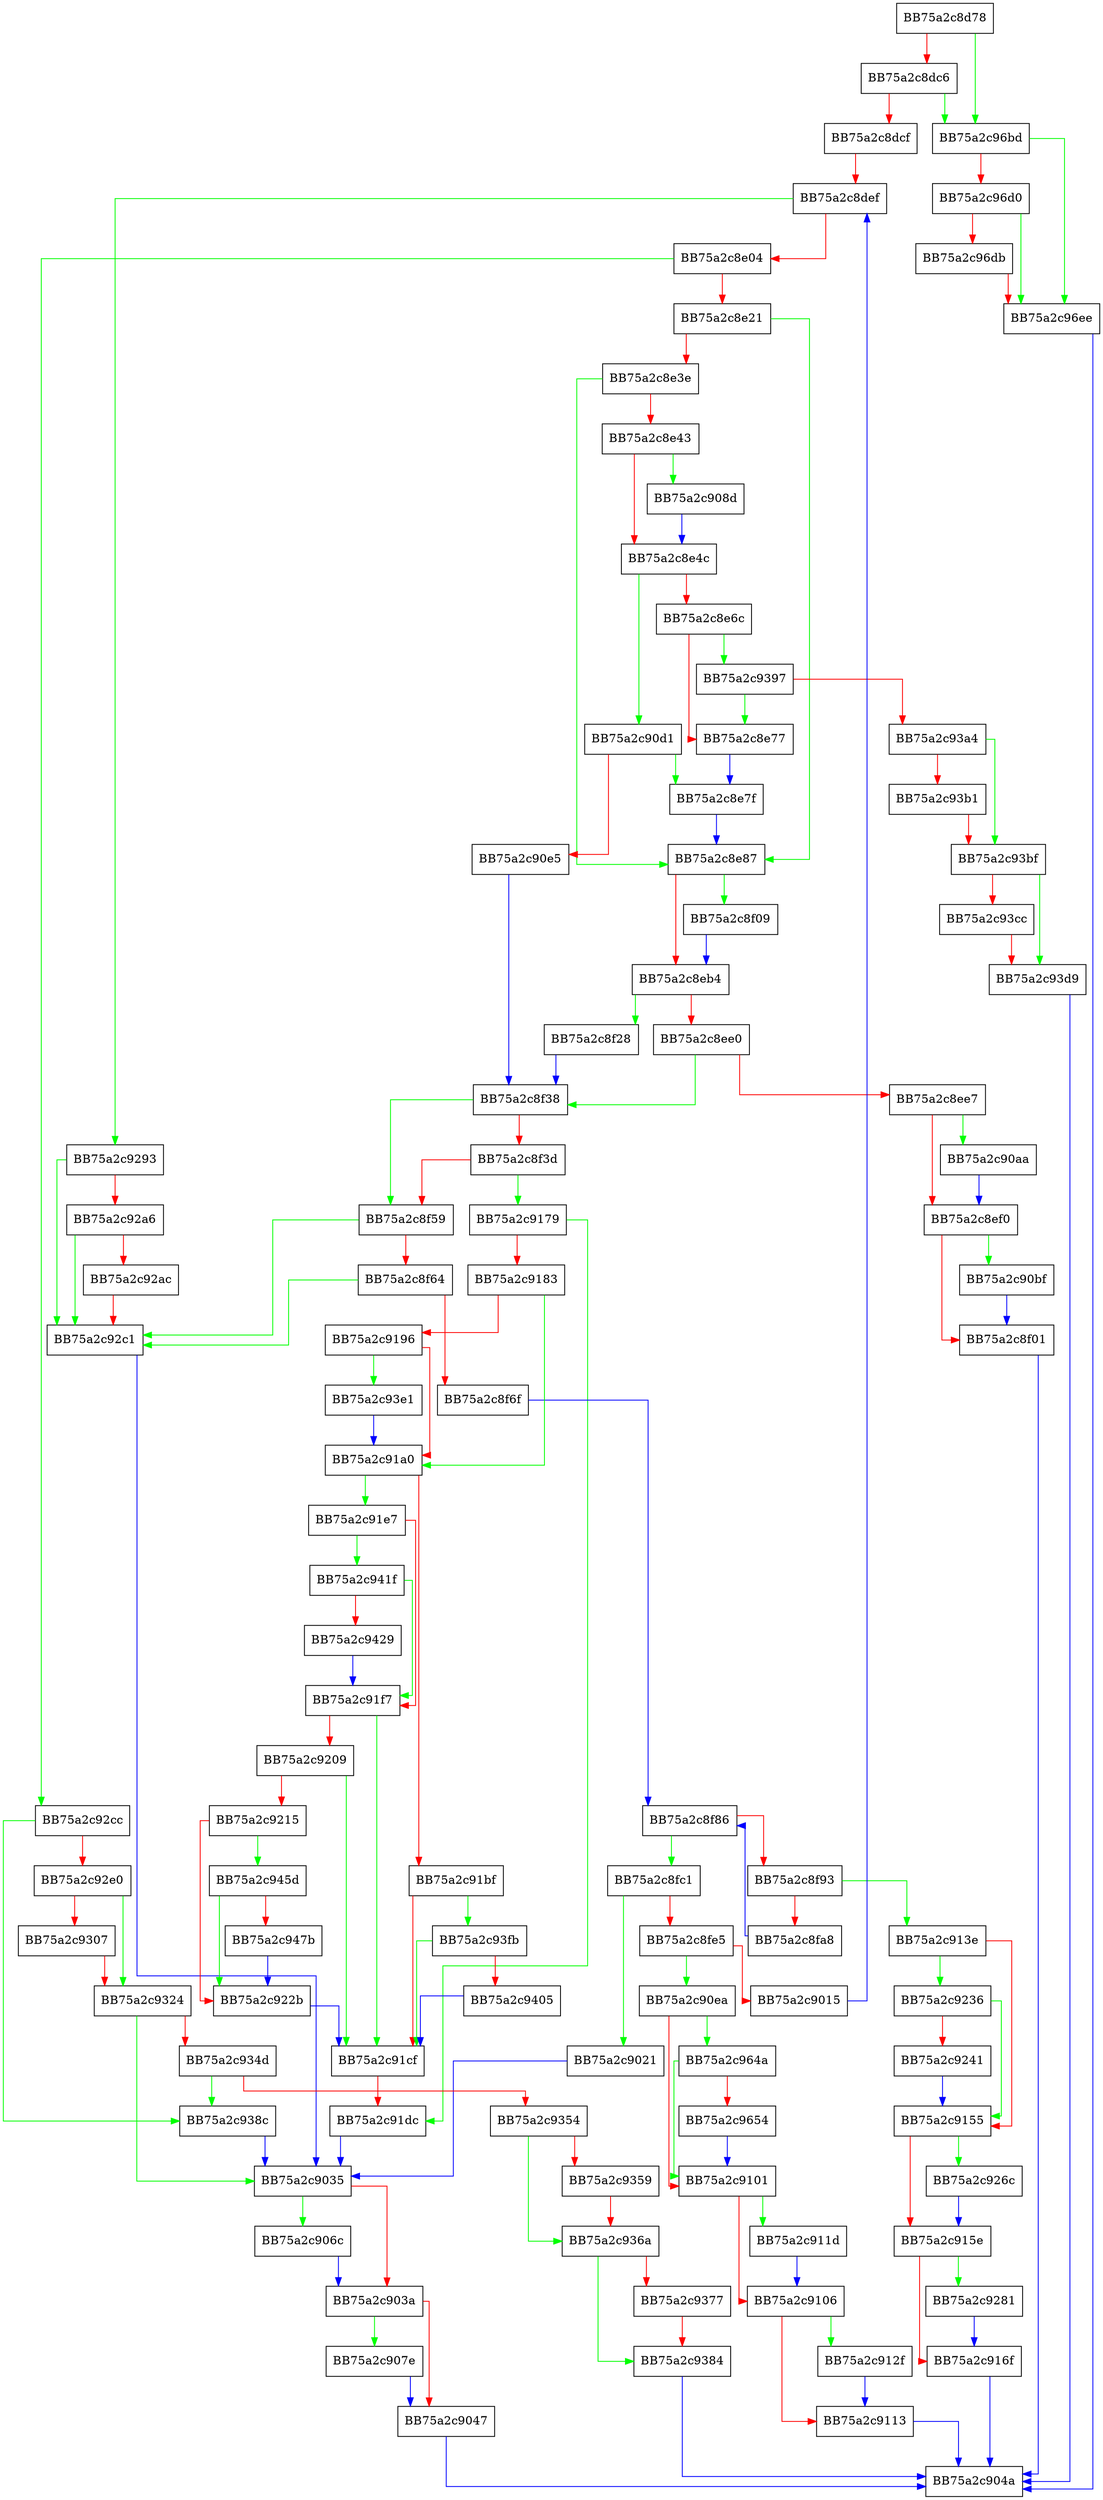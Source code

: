 digraph BuildCertChain {
  node [shape="box"];
  graph [splines=ortho];
  BB75a2c8d78 -> BB75a2c96bd [color="green"];
  BB75a2c8d78 -> BB75a2c8dc6 [color="red"];
  BB75a2c8dc6 -> BB75a2c96bd [color="green"];
  BB75a2c8dc6 -> BB75a2c8dcf [color="red"];
  BB75a2c8dcf -> BB75a2c8def [color="red"];
  BB75a2c8def -> BB75a2c9293 [color="green"];
  BB75a2c8def -> BB75a2c8e04 [color="red"];
  BB75a2c8e04 -> BB75a2c92cc [color="green"];
  BB75a2c8e04 -> BB75a2c8e21 [color="red"];
  BB75a2c8e21 -> BB75a2c8e87 [color="green"];
  BB75a2c8e21 -> BB75a2c8e3e [color="red"];
  BB75a2c8e3e -> BB75a2c8e87 [color="green"];
  BB75a2c8e3e -> BB75a2c8e43 [color="red"];
  BB75a2c8e43 -> BB75a2c908d [color="green"];
  BB75a2c8e43 -> BB75a2c8e4c [color="red"];
  BB75a2c8e4c -> BB75a2c90d1 [color="green"];
  BB75a2c8e4c -> BB75a2c8e6c [color="red"];
  BB75a2c8e6c -> BB75a2c9397 [color="green"];
  BB75a2c8e6c -> BB75a2c8e77 [color="red"];
  BB75a2c8e77 -> BB75a2c8e7f [color="blue"];
  BB75a2c8e7f -> BB75a2c8e87 [color="blue"];
  BB75a2c8e87 -> BB75a2c8f09 [color="green"];
  BB75a2c8e87 -> BB75a2c8eb4 [color="red"];
  BB75a2c8eb4 -> BB75a2c8f28 [color="green"];
  BB75a2c8eb4 -> BB75a2c8ee0 [color="red"];
  BB75a2c8ee0 -> BB75a2c8f38 [color="green"];
  BB75a2c8ee0 -> BB75a2c8ee7 [color="red"];
  BB75a2c8ee7 -> BB75a2c90aa [color="green"];
  BB75a2c8ee7 -> BB75a2c8ef0 [color="red"];
  BB75a2c8ef0 -> BB75a2c90bf [color="green"];
  BB75a2c8ef0 -> BB75a2c8f01 [color="red"];
  BB75a2c8f01 -> BB75a2c904a [color="blue"];
  BB75a2c8f09 -> BB75a2c8eb4 [color="blue"];
  BB75a2c8f28 -> BB75a2c8f38 [color="blue"];
  BB75a2c8f38 -> BB75a2c8f59 [color="green"];
  BB75a2c8f38 -> BB75a2c8f3d [color="red"];
  BB75a2c8f3d -> BB75a2c9179 [color="green"];
  BB75a2c8f3d -> BB75a2c8f59 [color="red"];
  BB75a2c8f59 -> BB75a2c92c1 [color="green"];
  BB75a2c8f59 -> BB75a2c8f64 [color="red"];
  BB75a2c8f64 -> BB75a2c92c1 [color="green"];
  BB75a2c8f64 -> BB75a2c8f6f [color="red"];
  BB75a2c8f6f -> BB75a2c8f86 [color="blue"];
  BB75a2c8f86 -> BB75a2c8fc1 [color="green"];
  BB75a2c8f86 -> BB75a2c8f93 [color="red"];
  BB75a2c8f93 -> BB75a2c913e [color="green"];
  BB75a2c8f93 -> BB75a2c8fa8 [color="red"];
  BB75a2c8fa8 -> BB75a2c8f86 [color="blue"];
  BB75a2c8fc1 -> BB75a2c9021 [color="green"];
  BB75a2c8fc1 -> BB75a2c8fe5 [color="red"];
  BB75a2c8fe5 -> BB75a2c90ea [color="green"];
  BB75a2c8fe5 -> BB75a2c9015 [color="red"];
  BB75a2c9015 -> BB75a2c8def [color="blue"];
  BB75a2c9021 -> BB75a2c9035 [color="blue"];
  BB75a2c9035 -> BB75a2c906c [color="green"];
  BB75a2c9035 -> BB75a2c903a [color="red"];
  BB75a2c903a -> BB75a2c907e [color="green"];
  BB75a2c903a -> BB75a2c9047 [color="red"];
  BB75a2c9047 -> BB75a2c904a [color="blue"];
  BB75a2c906c -> BB75a2c903a [color="blue"];
  BB75a2c907e -> BB75a2c9047 [color="blue"];
  BB75a2c908d -> BB75a2c8e4c [color="blue"];
  BB75a2c90aa -> BB75a2c8ef0 [color="blue"];
  BB75a2c90bf -> BB75a2c8f01 [color="blue"];
  BB75a2c90d1 -> BB75a2c8e7f [color="green"];
  BB75a2c90d1 -> BB75a2c90e5 [color="red"];
  BB75a2c90e5 -> BB75a2c8f38 [color="blue"];
  BB75a2c90ea -> BB75a2c964a [color="green"];
  BB75a2c90ea -> BB75a2c9101 [color="red"];
  BB75a2c9101 -> BB75a2c911d [color="green"];
  BB75a2c9101 -> BB75a2c9106 [color="red"];
  BB75a2c9106 -> BB75a2c912f [color="green"];
  BB75a2c9106 -> BB75a2c9113 [color="red"];
  BB75a2c9113 -> BB75a2c904a [color="blue"];
  BB75a2c911d -> BB75a2c9106 [color="blue"];
  BB75a2c912f -> BB75a2c9113 [color="blue"];
  BB75a2c913e -> BB75a2c9236 [color="green"];
  BB75a2c913e -> BB75a2c9155 [color="red"];
  BB75a2c9155 -> BB75a2c926c [color="green"];
  BB75a2c9155 -> BB75a2c915e [color="red"];
  BB75a2c915e -> BB75a2c9281 [color="green"];
  BB75a2c915e -> BB75a2c916f [color="red"];
  BB75a2c916f -> BB75a2c904a [color="blue"];
  BB75a2c9179 -> BB75a2c91dc [color="green"];
  BB75a2c9179 -> BB75a2c9183 [color="red"];
  BB75a2c9183 -> BB75a2c91a0 [color="green"];
  BB75a2c9183 -> BB75a2c9196 [color="red"];
  BB75a2c9196 -> BB75a2c93e1 [color="green"];
  BB75a2c9196 -> BB75a2c91a0 [color="red"];
  BB75a2c91a0 -> BB75a2c91e7 [color="green"];
  BB75a2c91a0 -> BB75a2c91bf [color="red"];
  BB75a2c91bf -> BB75a2c93fb [color="green"];
  BB75a2c91bf -> BB75a2c91cf [color="red"];
  BB75a2c91cf -> BB75a2c91dc [color="red"];
  BB75a2c91dc -> BB75a2c9035 [color="blue"];
  BB75a2c91e7 -> BB75a2c941f [color="green"];
  BB75a2c91e7 -> BB75a2c91f7 [color="red"];
  BB75a2c91f7 -> BB75a2c91cf [color="green"];
  BB75a2c91f7 -> BB75a2c9209 [color="red"];
  BB75a2c9209 -> BB75a2c91cf [color="green"];
  BB75a2c9209 -> BB75a2c9215 [color="red"];
  BB75a2c9215 -> BB75a2c945d [color="green"];
  BB75a2c9215 -> BB75a2c922b [color="red"];
  BB75a2c922b -> BB75a2c91cf [color="blue"];
  BB75a2c9236 -> BB75a2c9155 [color="green"];
  BB75a2c9236 -> BB75a2c9241 [color="red"];
  BB75a2c9241 -> BB75a2c9155 [color="blue"];
  BB75a2c926c -> BB75a2c915e [color="blue"];
  BB75a2c9281 -> BB75a2c916f [color="blue"];
  BB75a2c9293 -> BB75a2c92c1 [color="green"];
  BB75a2c9293 -> BB75a2c92a6 [color="red"];
  BB75a2c92a6 -> BB75a2c92c1 [color="green"];
  BB75a2c92a6 -> BB75a2c92ac [color="red"];
  BB75a2c92ac -> BB75a2c92c1 [color="red"];
  BB75a2c92c1 -> BB75a2c9035 [color="blue"];
  BB75a2c92cc -> BB75a2c938c [color="green"];
  BB75a2c92cc -> BB75a2c92e0 [color="red"];
  BB75a2c92e0 -> BB75a2c9324 [color="green"];
  BB75a2c92e0 -> BB75a2c9307 [color="red"];
  BB75a2c9307 -> BB75a2c9324 [color="red"];
  BB75a2c9324 -> BB75a2c9035 [color="green"];
  BB75a2c9324 -> BB75a2c934d [color="red"];
  BB75a2c934d -> BB75a2c938c [color="green"];
  BB75a2c934d -> BB75a2c9354 [color="red"];
  BB75a2c9354 -> BB75a2c936a [color="green"];
  BB75a2c9354 -> BB75a2c9359 [color="red"];
  BB75a2c9359 -> BB75a2c936a [color="red"];
  BB75a2c936a -> BB75a2c9384 [color="green"];
  BB75a2c936a -> BB75a2c9377 [color="red"];
  BB75a2c9377 -> BB75a2c9384 [color="red"];
  BB75a2c9384 -> BB75a2c904a [color="blue"];
  BB75a2c938c -> BB75a2c9035 [color="blue"];
  BB75a2c9397 -> BB75a2c8e77 [color="green"];
  BB75a2c9397 -> BB75a2c93a4 [color="red"];
  BB75a2c93a4 -> BB75a2c93bf [color="green"];
  BB75a2c93a4 -> BB75a2c93b1 [color="red"];
  BB75a2c93b1 -> BB75a2c93bf [color="red"];
  BB75a2c93bf -> BB75a2c93d9 [color="green"];
  BB75a2c93bf -> BB75a2c93cc [color="red"];
  BB75a2c93cc -> BB75a2c93d9 [color="red"];
  BB75a2c93d9 -> BB75a2c904a [color="blue"];
  BB75a2c93e1 -> BB75a2c91a0 [color="blue"];
  BB75a2c93fb -> BB75a2c91cf [color="green"];
  BB75a2c93fb -> BB75a2c9405 [color="red"];
  BB75a2c9405 -> BB75a2c91cf [color="blue"];
  BB75a2c941f -> BB75a2c91f7 [color="green"];
  BB75a2c941f -> BB75a2c9429 [color="red"];
  BB75a2c9429 -> BB75a2c91f7 [color="blue"];
  BB75a2c945d -> BB75a2c922b [color="green"];
  BB75a2c945d -> BB75a2c947b [color="red"];
  BB75a2c947b -> BB75a2c922b [color="blue"];
  BB75a2c964a -> BB75a2c9101 [color="green"];
  BB75a2c964a -> BB75a2c9654 [color="red"];
  BB75a2c9654 -> BB75a2c9101 [color="blue"];
  BB75a2c96bd -> BB75a2c96ee [color="green"];
  BB75a2c96bd -> BB75a2c96d0 [color="red"];
  BB75a2c96d0 -> BB75a2c96ee [color="green"];
  BB75a2c96d0 -> BB75a2c96db [color="red"];
  BB75a2c96db -> BB75a2c96ee [color="red"];
  BB75a2c96ee -> BB75a2c904a [color="blue"];
}